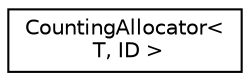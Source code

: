 digraph "Graphical Class Hierarchy"
{
  edge [fontname="Helvetica",fontsize="10",labelfontname="Helvetica",labelfontsize="10"];
  node [fontname="Helvetica",fontsize="10",shape=record];
  rankdir="LR";
  Node0 [label="CountingAllocator\<\l T, ID \>",height=0.2,width=0.4,color="black", fillcolor="white", style="filled",URL="$class_counting_allocator.html"];
}
